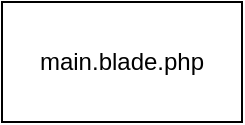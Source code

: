 <mxfile version="14.9.8" type="github">
  <diagram id="05ouo1HRuRG1w3K-HiDT" name="Page-1">
    <mxGraphModel dx="777" dy="591" grid="1" gridSize="10" guides="1" tooltips="1" connect="1" arrows="1" fold="1" page="1" pageScale="1" pageWidth="827" pageHeight="1169" math="0" shadow="0">
      <root>
        <mxCell id="0" />
        <mxCell id="1" parent="0" />
        <mxCell id="8qKj_ALPIqvGgr42W5pt-1" value="main.blade.php" style="rounded=0;whiteSpace=wrap;html=1;" vertex="1" parent="1">
          <mxGeometry x="330" y="90" width="120" height="60" as="geometry" />
        </mxCell>
      </root>
    </mxGraphModel>
  </diagram>
</mxfile>
